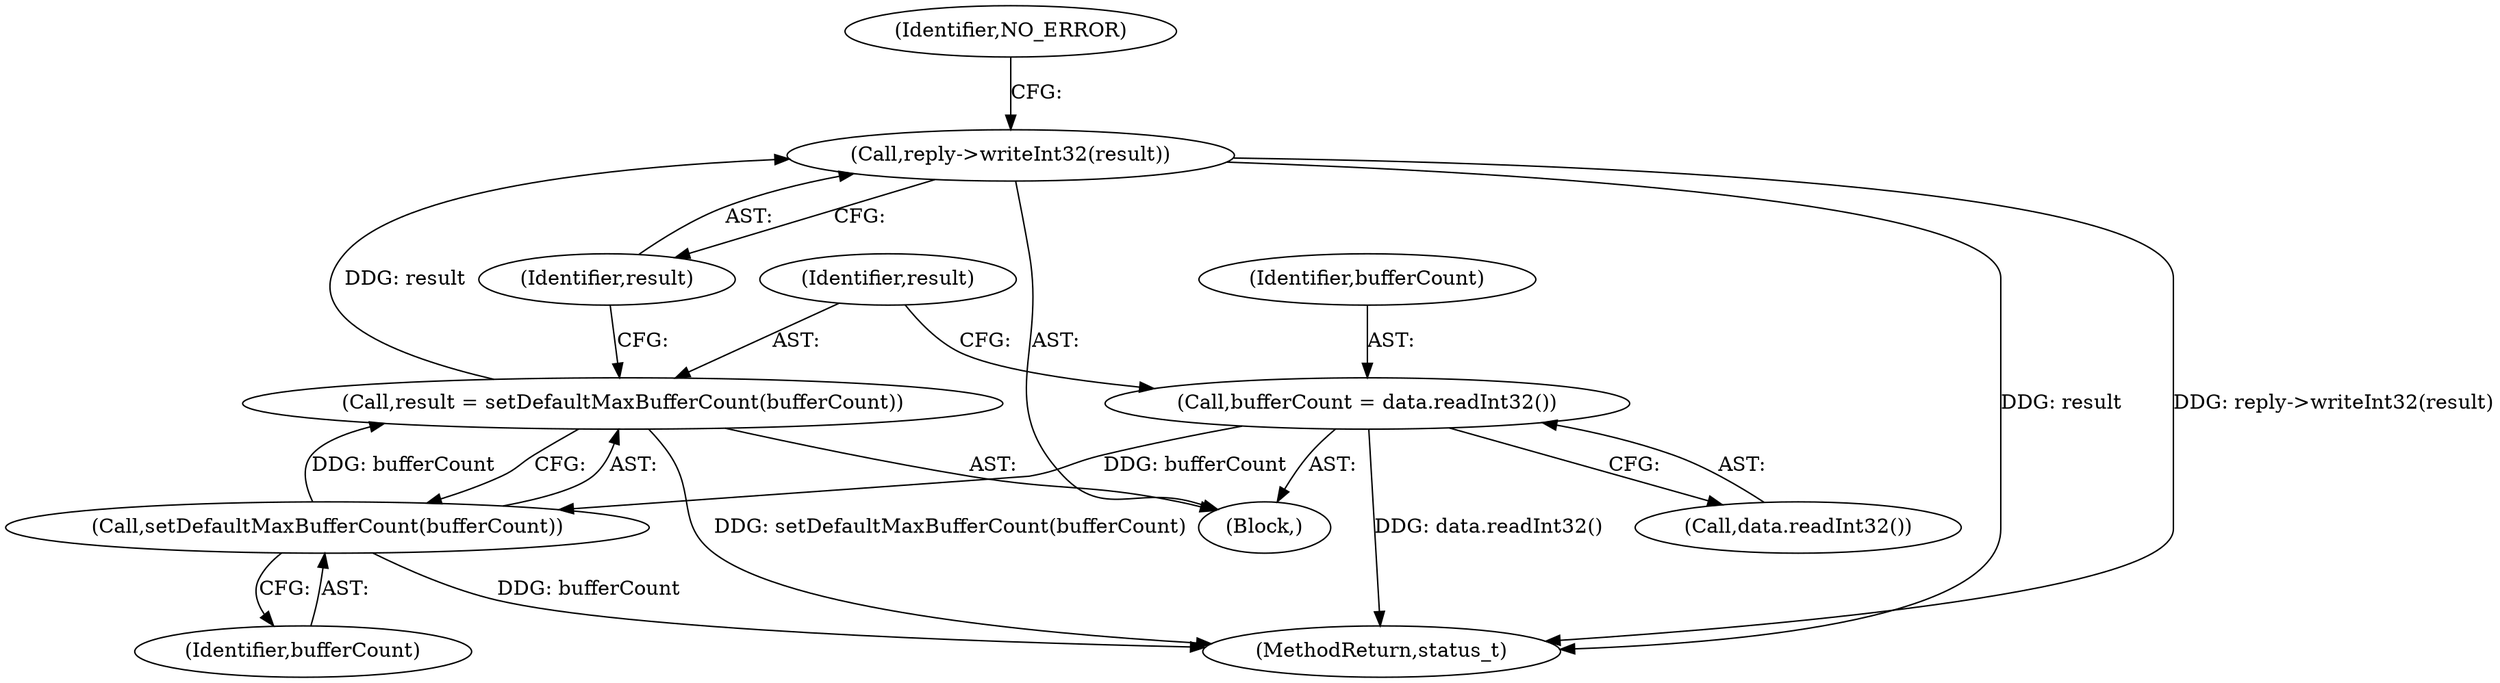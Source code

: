 digraph "0_Android_a30d7d90c4f718e46fb41a99b3d52800e1011b73@API" {
"1000342" [label="(Call,reply->writeInt32(result))"];
"1000338" [label="(Call,result = setDefaultMaxBufferCount(bufferCount))"];
"1000340" [label="(Call,setDefaultMaxBufferCount(bufferCount))"];
"1000334" [label="(Call,bufferCount = data.readInt32())"];
"1000341" [label="(Identifier,bufferCount)"];
"1000340" [label="(Call,setDefaultMaxBufferCount(bufferCount))"];
"1000328" [label="(Block,)"];
"1000334" [label="(Call,bufferCount = data.readInt32())"];
"1000339" [label="(Identifier,result)"];
"1000345" [label="(Identifier,NO_ERROR)"];
"1000335" [label="(Identifier,bufferCount)"];
"1000342" [label="(Call,reply->writeInt32(result))"];
"1000515" [label="(MethodReturn,status_t)"];
"1000336" [label="(Call,data.readInt32())"];
"1000338" [label="(Call,result = setDefaultMaxBufferCount(bufferCount))"];
"1000343" [label="(Identifier,result)"];
"1000342" -> "1000328"  [label="AST: "];
"1000342" -> "1000343"  [label="CFG: "];
"1000343" -> "1000342"  [label="AST: "];
"1000345" -> "1000342"  [label="CFG: "];
"1000342" -> "1000515"  [label="DDG: result"];
"1000342" -> "1000515"  [label="DDG: reply->writeInt32(result)"];
"1000338" -> "1000342"  [label="DDG: result"];
"1000338" -> "1000328"  [label="AST: "];
"1000338" -> "1000340"  [label="CFG: "];
"1000339" -> "1000338"  [label="AST: "];
"1000340" -> "1000338"  [label="AST: "];
"1000343" -> "1000338"  [label="CFG: "];
"1000338" -> "1000515"  [label="DDG: setDefaultMaxBufferCount(bufferCount)"];
"1000340" -> "1000338"  [label="DDG: bufferCount"];
"1000340" -> "1000341"  [label="CFG: "];
"1000341" -> "1000340"  [label="AST: "];
"1000340" -> "1000515"  [label="DDG: bufferCount"];
"1000334" -> "1000340"  [label="DDG: bufferCount"];
"1000334" -> "1000328"  [label="AST: "];
"1000334" -> "1000336"  [label="CFG: "];
"1000335" -> "1000334"  [label="AST: "];
"1000336" -> "1000334"  [label="AST: "];
"1000339" -> "1000334"  [label="CFG: "];
"1000334" -> "1000515"  [label="DDG: data.readInt32()"];
}
